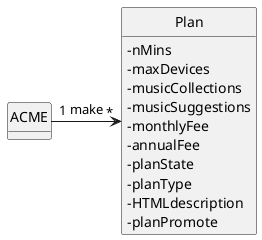 @startuml
'https://plantuml.com/class-diagram
hide circle
skinparam classAttributeIconSize 0
hide methods

class ACME{
}

class Plan{
    -nMins
    -maxDevices
    -musicCollections
    -musicSuggestions
    -monthlyFee
    -annualFee
    -planState
    -planType
    -HTMLdescription
    -planPromote
   }

ACME "1" -> "*" Plan: make



@enduml